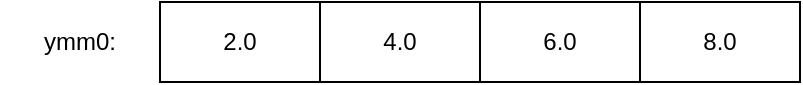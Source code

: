 <mxfile version="22.1.11" type="device">
  <diagram name="第 1 页" id="KwAhZL81CS2L57cIKYhC">
    <mxGraphModel dx="812" dy="743" grid="1" gridSize="10" guides="1" tooltips="1" connect="1" arrows="1" fold="1" page="1" pageScale="1" pageWidth="1169" pageHeight="1654" math="0" shadow="0">
      <root>
        <mxCell id="0" />
        <mxCell id="1" parent="0" />
        <mxCell id="_zZ-lIguf6g7ts6ZeH3V-1" value="2.0" style="rounded=0;whiteSpace=wrap;html=1;" vertex="1" parent="1">
          <mxGeometry x="80" width="80" height="40" as="geometry" />
        </mxCell>
        <mxCell id="_zZ-lIguf6g7ts6ZeH3V-2" value="4.0" style="rounded=0;whiteSpace=wrap;html=1;" vertex="1" parent="1">
          <mxGeometry x="160" width="80" height="40" as="geometry" />
        </mxCell>
        <mxCell id="_zZ-lIguf6g7ts6ZeH3V-3" value="6.0" style="rounded=0;whiteSpace=wrap;html=1;" vertex="1" parent="1">
          <mxGeometry x="240" width="80" height="40" as="geometry" />
        </mxCell>
        <mxCell id="_zZ-lIguf6g7ts6ZeH3V-4" value="8.0" style="rounded=0;whiteSpace=wrap;html=1;" vertex="1" parent="1">
          <mxGeometry x="320" width="80" height="40" as="geometry" />
        </mxCell>
        <mxCell id="_zZ-lIguf6g7ts6ZeH3V-5" value="ymm0:" style="text;html=1;strokeColor=none;fillColor=none;align=center;verticalAlign=middle;whiteSpace=wrap;rounded=0;" vertex="1" parent="1">
          <mxGeometry width="80" height="40" as="geometry" />
        </mxCell>
      </root>
    </mxGraphModel>
  </diagram>
</mxfile>
